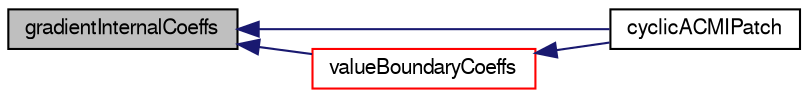 digraph "gradientInternalCoeffs"
{
  bgcolor="transparent";
  edge [fontname="FreeSans",fontsize="10",labelfontname="FreeSans",labelfontsize="10"];
  node [fontname="FreeSans",fontsize="10",shape=record];
  rankdir="LR";
  Node292 [label="gradientInternalCoeffs",height=0.2,width=0.4,color="black", fillcolor="grey75", style="filled", fontcolor="black"];
  Node292 -> Node293 [dir="back",color="midnightblue",fontsize="10",style="solid",fontname="FreeSans"];
  Node293 [label="cyclicACMIPatch",height=0.2,width=0.4,color="black",URL="$a22010.html#a9fd5d26cb4c738b5b9afdf8544523658",tooltip="Return local reference cast into the cyclic AMI patch. "];
  Node292 -> Node294 [dir="back",color="midnightblue",fontsize="10",style="solid",fontname="FreeSans"];
  Node294 [label="valueBoundaryCoeffs",height=0.2,width=0.4,color="red",URL="$a22010.html#a9b2e6c272ac0cf09dbfe76b65cc668da",tooltip="Return the matrix source coefficients corresponding to the. "];
  Node294 -> Node293 [dir="back",color="midnightblue",fontsize="10",style="solid",fontname="FreeSans"];
}
